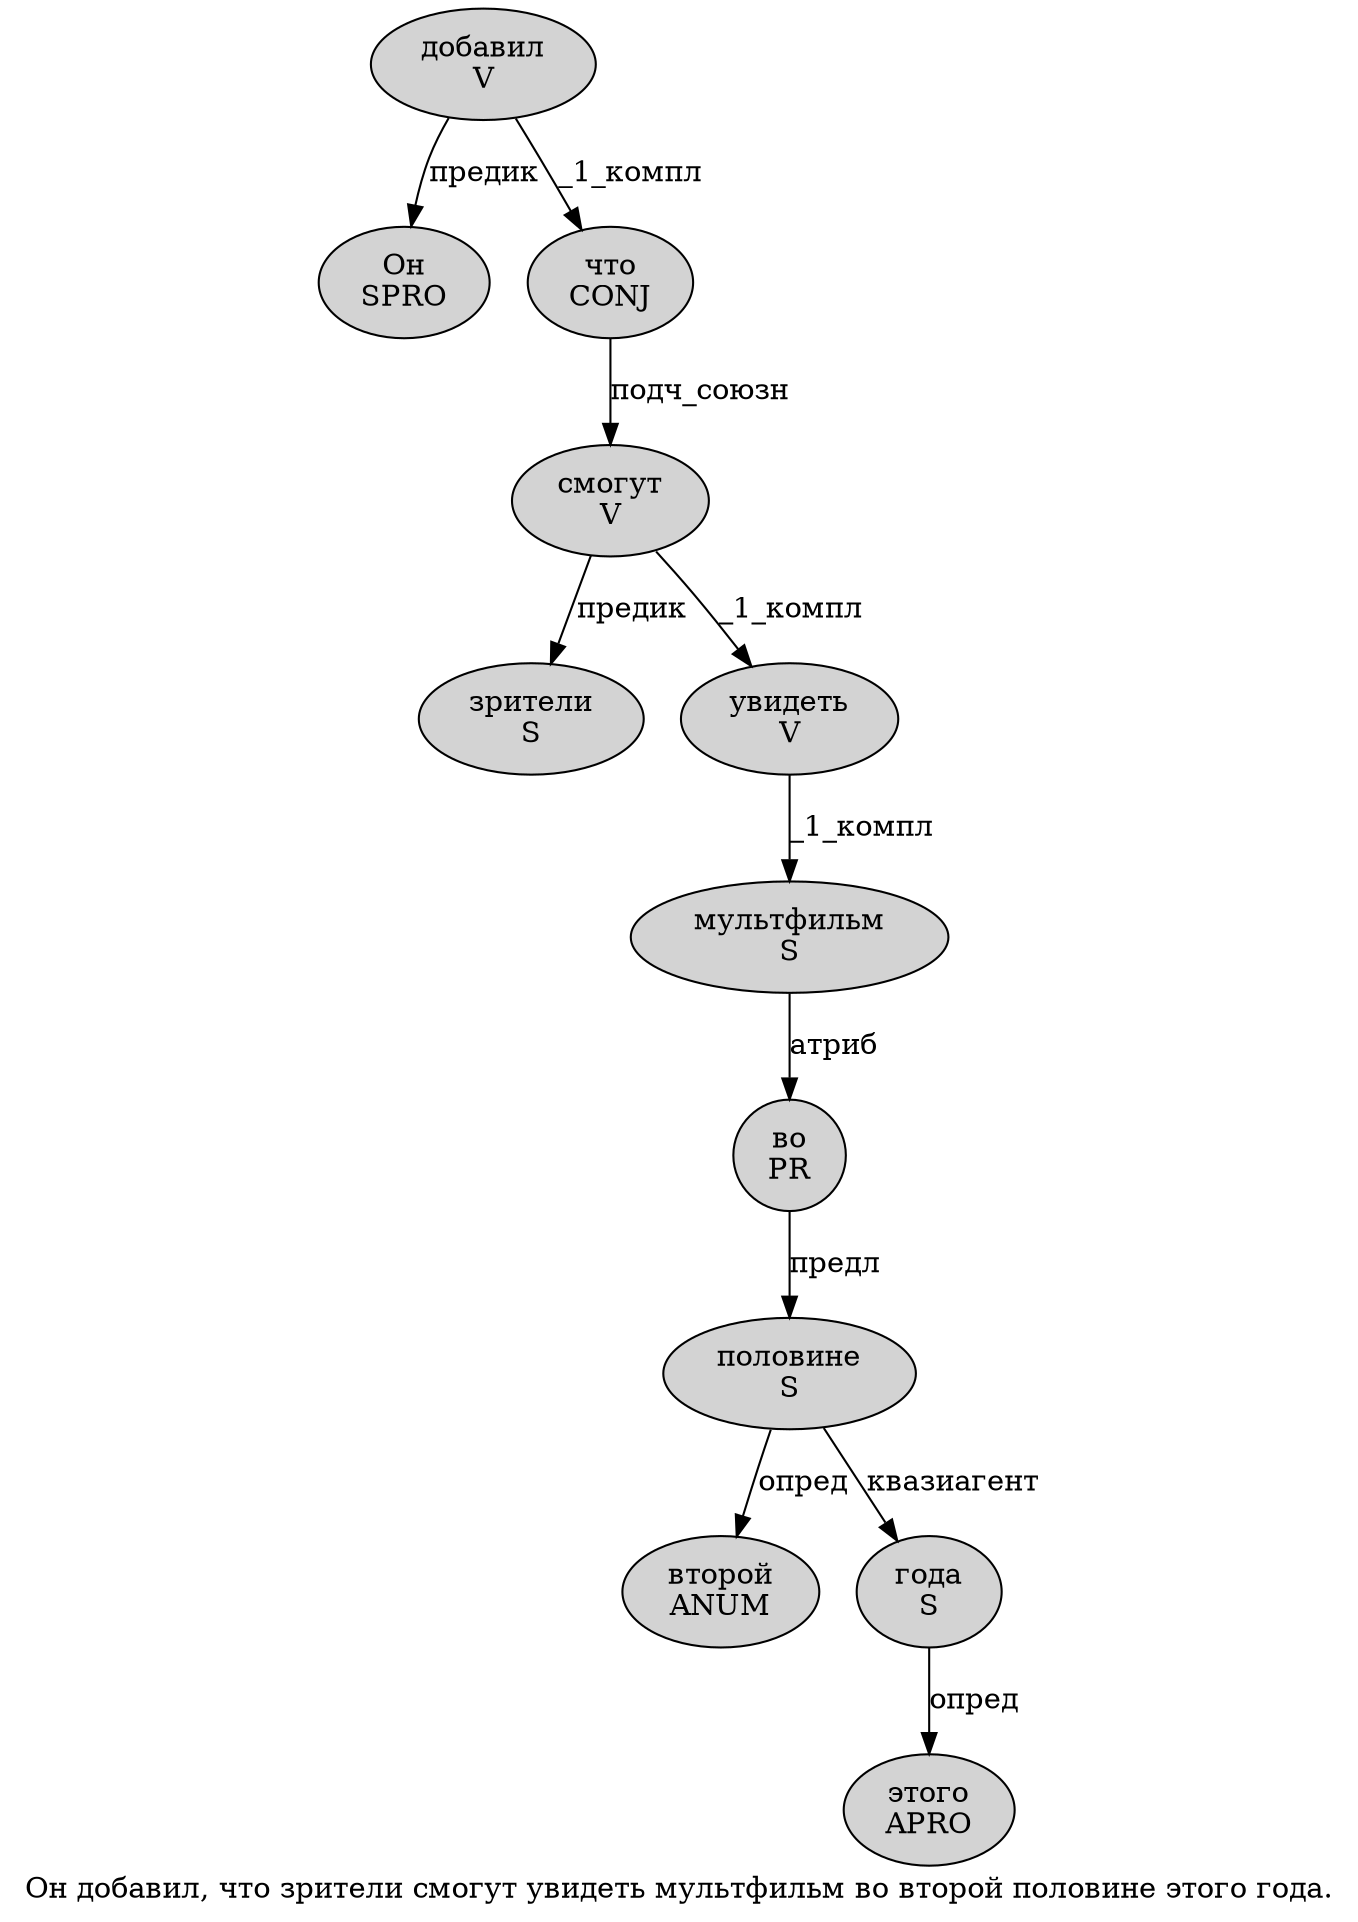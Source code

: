 digraph SENTENCE_215 {
	graph [label="Он добавил, что зрители смогут увидеть мультфильм во второй половине этого года."]
	node [style=filled]
		0 [label="Он
SPRO" color="" fillcolor=lightgray penwidth=1 shape=ellipse]
		1 [label="добавил
V" color="" fillcolor=lightgray penwidth=1 shape=ellipse]
		3 [label="что
CONJ" color="" fillcolor=lightgray penwidth=1 shape=ellipse]
		4 [label="зрители
S" color="" fillcolor=lightgray penwidth=1 shape=ellipse]
		5 [label="смогут
V" color="" fillcolor=lightgray penwidth=1 shape=ellipse]
		6 [label="увидеть
V" color="" fillcolor=lightgray penwidth=1 shape=ellipse]
		7 [label="мультфильм
S" color="" fillcolor=lightgray penwidth=1 shape=ellipse]
		8 [label="во
PR" color="" fillcolor=lightgray penwidth=1 shape=ellipse]
		9 [label="второй
ANUM" color="" fillcolor=lightgray penwidth=1 shape=ellipse]
		10 [label="половине
S" color="" fillcolor=lightgray penwidth=1 shape=ellipse]
		11 [label="этого
APRO" color="" fillcolor=lightgray penwidth=1 shape=ellipse]
		12 [label="года
S" color="" fillcolor=lightgray penwidth=1 shape=ellipse]
			5 -> 4 [label="предик"]
			5 -> 6 [label="_1_компл"]
			3 -> 5 [label="подч_союзн"]
			8 -> 10 [label="предл"]
			10 -> 9 [label="опред"]
			10 -> 12 [label="квазиагент"]
			1 -> 0 [label="предик"]
			1 -> 3 [label="_1_компл"]
			12 -> 11 [label="опред"]
			7 -> 8 [label="атриб"]
			6 -> 7 [label="_1_компл"]
}
